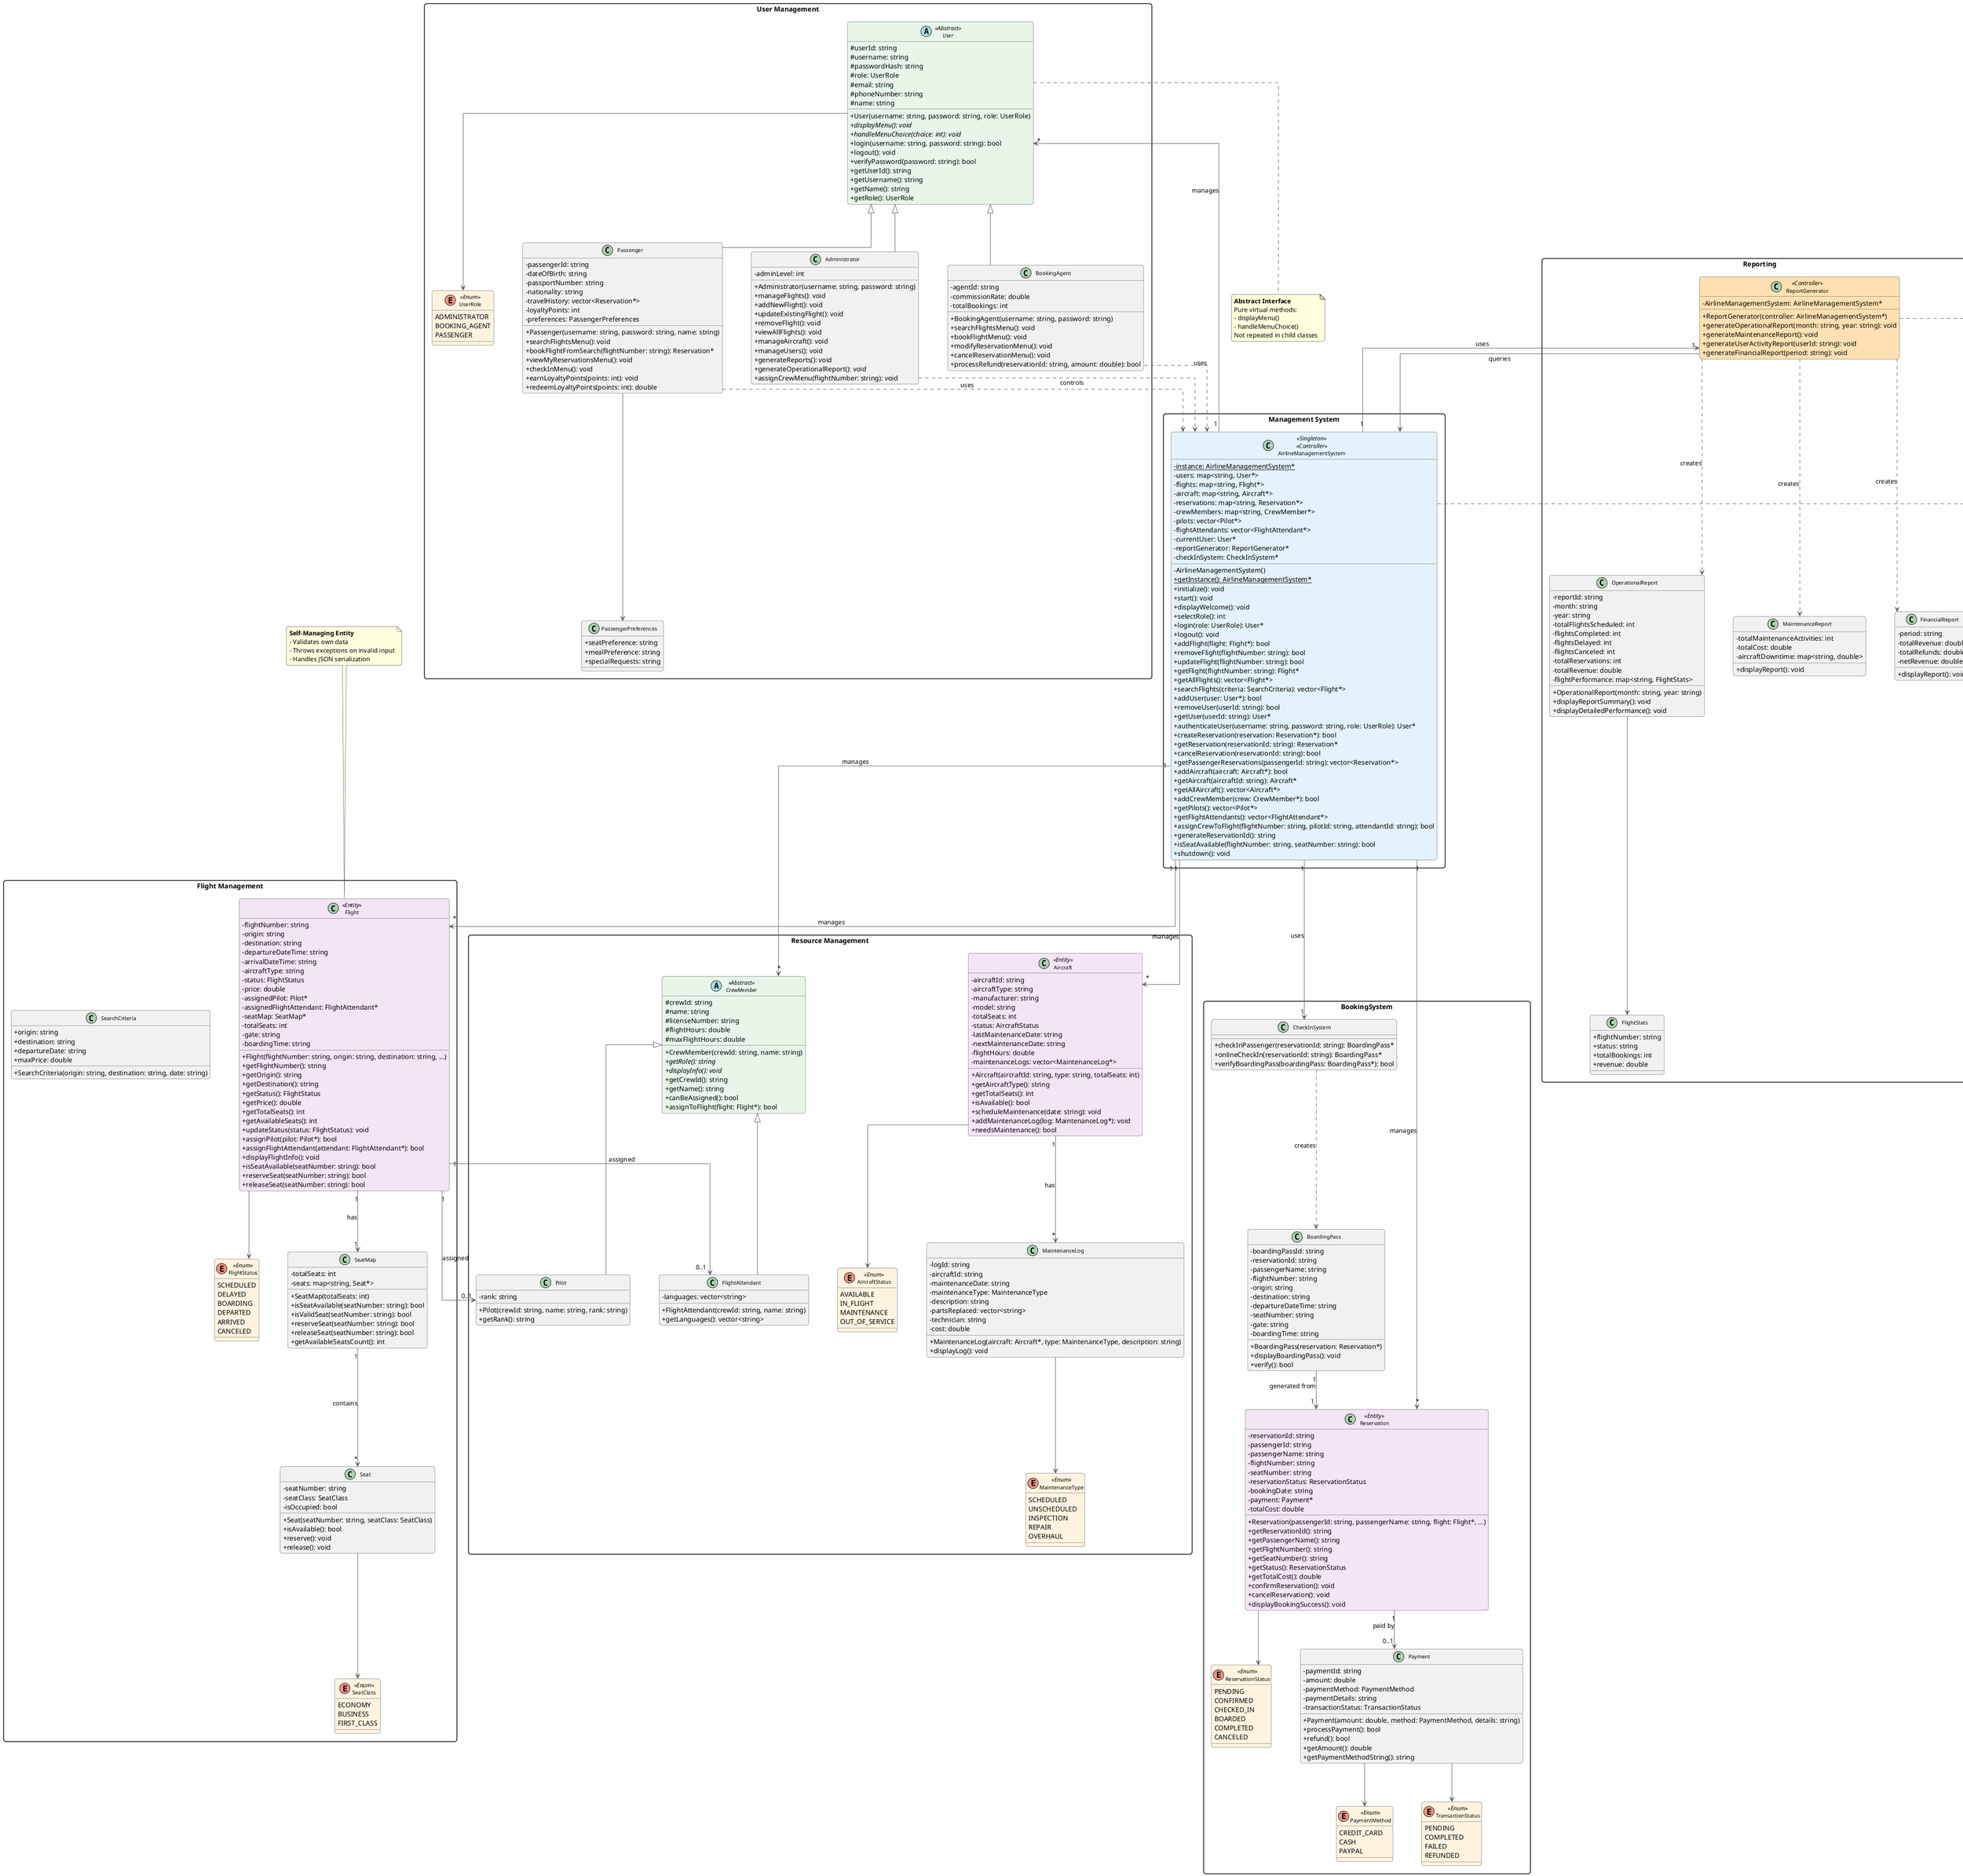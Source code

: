 @startuml Airline_Management_System

' ==================== Styling Configuration ====================
skinparam classAttributeIconSize 0
skinparam linetype ortho
skinparam backgroundColor #FEFEFE
skinparam roundcorner 10
skinparam shadowing false

' Class styling
skinparam class {
  BackgroundColor<<Abstract>> #E8F5E9
  BackgroundColor<<Enum>> #FFF3E0
  BackgroundColor<<Singleton>> #E3F2FD
  BackgroundColor<<Entity>> #F3E5F5
  BackgroundColor<<Controller>> #FFE0B2
  BackgroundColor<<Utility>> #E0F2F1
  BorderColor #424242
  ArrowColor #616161
  FontName Arial
  FontSize 11
}

' Tighter layout
skinparam nodesep 60
skinparam ranksep 80
skinparam packageStyle rectangle

' ==================== User Management (Top Left) ====================

package "User Management" {
  enum UserRole <<Enum>> {
    ADMINISTRATOR
    BOOKING_AGENT
    PASSENGER
  }

  abstract class User <<Abstract>> {
    # userId: string
    # username: string
    # passwordHash: string
    # role: UserRole
    # email: string
    # phoneNumber: string
    # name: string
    + User(username: string, password: string, role: UserRole)
    + {abstract} displayMenu(): void
    + {abstract} handleMenuChoice(choice: int): void
    + login(username: string, password: string): bool
    + logout(): void
    + verifyPassword(password: string): bool
    + getUserId(): string
    + getUsername(): string
    + getName(): string
    + getRole(): UserRole
  }

  class Administrator {
    - adminLevel: int
    + Administrator(username: string, password: string)
    + manageFlights(): void
    + addNewFlight(): void
    + updateExistingFlight(): void
    + removeFlight(): void
    + viewAllFlights(): void
    + manageAircraft(): void
    + manageUsers(): void
    + generateReports(): void
    + generateOperationalReport(): void
    + assignCrewMenu(flightNumber: string): void
  }

  class BookingAgent {
    - agentId: string
    - commissionRate: double
    - totalBookings: int
    + BookingAgent(username: string, password: string)
    + searchFlightsMenu(): void
    + bookFlightMenu(): void
    + modifyReservationMenu(): void
    + cancelReservationMenu(): void
    + processRefund(reservationId: string, amount: double): bool
  }

  class Passenger {
    - passengerId: string
    - dateOfBirth: string
    - passportNumber: string
    - nationality: string
    - travelHistory: vector<Reservation*>
    - loyaltyPoints: int
    - preferences: PassengerPreferences
    + Passenger(username: string, password: string, name: string)
    + searchFlightsMenu(): void
    + bookFlightFromSearch(flightNumber: string): Reservation*
    + viewMyReservationsMenu(): void
    + checkInMenu(): void
    + earnLoyaltyPoints(points: int): void
    + redeemLoyaltyPoints(points: int): double
  }

  class PassengerPreferences {
    + seatPreference: string
    + mealPreference: string
    + specialRequests: string
  }
  
  User <|-- Administrator
  User <|-- BookingAgent
  User <|-- Passenger
  User --> UserRole
  Passenger --> PassengerPreferences
}

' ==================== Management System (Top Center) ====================

package "Management System" {
  class AirlineManagementSystem <<Singleton>> <<Controller>> {
    - {static} instance: AirlineManagementSystem*
    - users: map<string, User*>
    - flights: map<string, Flight*>
    - aircraft: map<string, Aircraft*>
    - reservations: map<string, Reservation*>
    - crewMembers: map<string, CrewMember*>
    - pilots: vector<Pilot*>
    - flightAttendants: vector<FlightAttendant*>
    - currentUser: User*
    - reportGenerator: ReportGenerator*
    - checkInSystem: CheckInSystem*
    - AirlineManagementSystem()
    + {static} getInstance(): AirlineManagementSystem*
    + initialize(): void
    + start(): void
    + displayWelcome(): void
    + selectRole(): int
    + login(role: UserRole): User*
    + logout(): void
    + addFlight(flight: Flight*): bool
    + removeFlight(flightNumber: string): bool
    + updateFlight(flightNumber: string): bool
    + getFlight(flightNumber: string): Flight*
    + getAllFlights(): vector<Flight*>
    + searchFlights(criteria: SearchCriteria): vector<Flight*>
    + addUser(user: User*): bool
    + removeUser(userId: string): bool
    + getUser(userId: string): User*
    + authenticateUser(username: string, password: string, role: UserRole): User*
    + createReservation(reservation: Reservation*): bool
    + getReservation(reservationId: string): Reservation*
    + cancelReservation(reservationId: string): bool
    + getPassengerReservations(passengerId: string): vector<Reservation*>
    + addAircraft(aircraft: Aircraft*): bool
    + getAircraft(aircraftId: string): Aircraft*
    + getAllAircraft(): vector<Aircraft*>
    + addCrewMember(crew: CrewMember*): bool
    + getPilots(): vector<Pilot*>
    + getFlightAttendants(): vector<FlightAttendant*>
    + assignCrewToFlight(flightNumber: string, pilotId: string, attendantId: string): bool
    + generateReservationId(): string
    + isSeatAvailable(flightNumber: string, seatNumber: string): bool
    + shutdown(): void
  }
}

' ==================== BookingSystem (Top Right) ====================

package "BookingSystem" {
  enum ReservationStatus <<Enum>> {
    PENDING
    CONFIRMED
    CHECKED_IN
    BOARDED
    COMPLETED
    CANCELED
  }

  class Reservation <<Entity>> {
    - reservationId: string
    - passengerId: string
    - passengerName: string
    - flightNumber: string
    - seatNumber: string
    - reservationStatus: ReservationStatus
    - bookingDate: string
    - payment: Payment*
    - totalCost: double
    + Reservation(passengerId: string, passengerName: string, flight: Flight*, ...)
    + getReservationId(): string
    + getPassengerName(): string
    + getFlightNumber(): string
    + getSeatNumber(): string
    + getStatus(): ReservationStatus
    + getTotalCost(): double
    + confirmReservation(): void
    + cancelReservation(): void
    + displayBookingSuccess(): void
  }

  enum PaymentMethod <<Enum>> {
    CREDIT_CARD
    CASH
    PAYPAL
  }

  enum TransactionStatus <<Enum>> {
    PENDING
    COMPLETED
    FAILED
    REFUNDED
  }

  class Payment {
    - paymentId: string
    - amount: double
    - paymentMethod: PaymentMethod
    - paymentDetails: string
    - transactionStatus: TransactionStatus
    + Payment(amount: double, method: PaymentMethod, details: string)
    + processPayment(): bool
    + refund(): bool
    + getAmount(): double
    + getPaymentMethodString(): string
  }

  class BoardingPass {
    - boardingPassId: string
    - reservationId: string
    - passengerName: string
    - flightNumber: string
    - origin: string
    - destination: string
    - departureDateTime: string
    - seatNumber: string
    - gate: string
    - boardingTime: string
    + BoardingPass(reservation: Reservation*)
    + displayBoardingPass(): void
    + verify(): bool
  }

  class CheckInSystem {
    + checkInPassenger(reservationId: string): BoardingPass*
    + onlineCheckIn(reservationId: string): BoardingPass*
    + verifyBoardingPass(boardingPass: BoardingPass*): bool
  }
  
  Reservation --> ReservationStatus
  Reservation "1" --> "0..1" Payment : paid by
  Payment --> PaymentMethod
  Payment --> TransactionStatus
  BoardingPass "1" --> "1" Reservation : generated from
  CheckInSystem ..> BoardingPass : creates
}

' ==================== Reporting (Bottom Left) ====================

package "Reporting" {
  class ReportGenerator <<Controller>> {
    - AirlineManagementSystem: AirlineManagementSystem*
    + ReportGenerator(controller: AirlineManagementSystem*)
    + generateOperationalReport(month: string, year: string): void
    + generateMaintenanceReport(): void
    + generateUserActivityReport(userId: string): void
    + generateFinancialReport(period: string): void
  }

  class OperationalReport {
    - reportId: string
    - month: string
    - year: string
    - totalFlightsScheduled: int
    - flightsCompleted: int
    - flightsDelayed: int
    - flightsCanceled: int
    - totalReservations: int
    - totalRevenue: double
    - flightPerformance: map<string, FlightStats>
    + OperationalReport(month: string, year: string)
    + displayReportSummary(): void
    + displayDetailedPerformance(): void
  }

  class FlightStats {
    + flightNumber: string
    + status: string
    + totalBookings: int
    + revenue: double
  }

  class MaintenanceReport {
    - totalMaintenanceActivities: int
    - totalCost: double
    - aircraftDowntime: map<string, double>
    + displayReport(): void
  }

  class FinancialReport {
    - period: string
    - totalRevenue: double
    - totalRefunds: double
    - netRevenue: double
    + displayReport(): void
  }
  
  ReportGenerator ..> OperationalReport : creates
  ReportGenerator ..> MaintenanceReport : creates
  ReportGenerator ..> FinancialReport : creates
  OperationalReport --> FlightStats
}

' ==================== Flight Management (Bottom Center) ====================

package "Flight Management" {
  enum FlightStatus <<Enum>> {
    SCHEDULED
    DELAYED
    BOARDING
    DEPARTED
    ARRIVED
    CANCELED
  }

  class Flight <<Entity>> {
    - flightNumber: string
    - origin: string
    - destination: string
    - departureDateTime: string
    - arrivalDateTime: string
    - aircraftType: string
    - status: FlightStatus
    - price: double
    - assignedPilot: Pilot*
    - assignedFlightAttendant: FlightAttendant*
    - seatMap: SeatMap*
    - totalSeats: int
    - gate: string
    - boardingTime: string
    + Flight(flightNumber: string, origin: string, destination: string, ...)
    + getFlightNumber(): string
    + getOrigin(): string
    + getDestination(): string
    + getStatus(): FlightStatus
    + getPrice(): double
    + getTotalSeats(): int
    + getAvailableSeats(): int
    + updateStatus(status: FlightStatus): void
    + assignPilot(pilot: Pilot*): bool
    + assignFlightAttendant(attendant: FlightAttendant*): bool
    + displayFlightInfo(): void
    + isSeatAvailable(seatNumber: string): bool
    + reserveSeat(seatNumber: string): bool
    + releaseSeat(seatNumber: string): bool
  }

  class SearchCriteria {
    + origin: string
    + destination: string
    + departureDate: string
    + maxPrice: double
    + SearchCriteria(origin: string, destination: string, date: string)
  }

  class SeatMap {
    - totalSeats: int
    - seats: map<string, Seat*>
    + SeatMap(totalSeats: int)
    + isSeatAvailable(seatNumber: string): bool
    + isValidSeat(seatNumber: string): bool
    + reserveSeat(seatNumber: string): bool
    + releaseSeat(seatNumber: string): bool
    + getAvailableSeatsCount(): int
  }

  class Seat {
    - seatNumber: string
    - seatClass: SeatClass
    - isOccupied: bool
    + Seat(seatNumber: string, seatClass: SeatClass)
    + isAvailable(): bool
    + reserve(): void
    + release(): void
  }

  enum SeatClass <<Enum>> {
    ECONOMY
    BUSINESS
    FIRST_CLASS
  }
  
  Flight --> FlightStatus
  Flight "1" --> "1" SeatMap : has
  SeatMap "1" --> "*" Seat : contains
  Seat --> SeatClass
}

' ==================== Resource Management (Bottom Right) ====================

package "Resource Management" {
  enum AircraftStatus <<Enum>> {
    AVAILABLE
    IN_FLIGHT
    MAINTENANCE
    OUT_OF_SERVICE
  }

  class Aircraft <<Entity>> {
    - aircraftId: string
    - aircraftType: string
    - manufacturer: string
    - model: string
    - totalSeats: int
    - status: AircraftStatus
    - lastMaintenanceDate: string
    - nextMaintenanceDate: string
    - flightHours: double
    - maintenanceLogs: vector<MaintenanceLog*>
    + Aircraft(aircraftId: string, type: string, totalSeats: int)
    + getAircraftType(): string
    + getTotalSeats(): int
    + isAvailable(): bool
    + scheduleMaintenance(date: string): void
    + addMaintenanceLog(log: MaintenanceLog*): void
    + needsMaintenance(): bool
  }

  abstract class CrewMember <<Abstract>> {
    # crewId: string
    # name: string
    # licenseNumber: string
    # flightHours: double
    # maxFlightHours: double
    + CrewMember(crewId: string, name: string)
    + {abstract} getRole(): string
    + {abstract} displayInfo(): void
    + getCrewId(): string
    + getName(): string
    + canBeAssigned(): bool
    + assignToFlight(flight: Flight*): bool
  }

  class Pilot {
    - rank: string
    + Pilot(crewId: string, name: string, rank: string)
    + getRank(): string
  }

  class FlightAttendant {
    - languages: vector<string>
    + FlightAttendant(crewId: string, name: string)
    + getLanguages(): vector<string>
  }

  enum MaintenanceType <<Enum>> {
    SCHEDULED
    UNSCHEDULED
    INSPECTION
    REPAIR
    OVERHAUL
  }

  class MaintenanceLog {
    - logId: string
    - aircraftId: string
    - maintenanceDate: string
    - maintenanceType: MaintenanceType
    - description: string
    - partsReplaced: vector<string>
    - technician: string
    - cost: double
    + MaintenanceLog(aircraft: Aircraft*, type: MaintenanceType, description: string)
    + displayLog(): void
  }
  
  Aircraft --> AircraftStatus
  Aircraft "1" --> "*" MaintenanceLog : has
  CrewMember <|-- Pilot
  CrewMember <|-- FlightAttendant
  MaintenanceLog --> MaintenanceType
}

' ==================== Cross-Package Relationships ====================

' AirlineManagementSystem manages everything
AirlineManagementSystem "1" --> "*" User : manages
AirlineManagementSystem "1" --> "*" Flight : manages
AirlineManagementSystem "1" --> "*" Aircraft : manages
AirlineManagementSystem "1" --> "*" Reservation : manages
AirlineManagementSystem "1" --> "*" CrewMember : manages
AirlineManagementSystem "1" --> "1" ReportGenerator : uses
AirlineManagementSystem "1" --> "1" CheckInSystem : uses

' Flight to Crew
Flight "1" --> "0..1" Pilot : assigned
Flight "1" --> "0..1" FlightAttendant : assigned

' Report relationships
ReportGenerator --> AirlineManagementSystem : queries

' User actions through AirlineManagementSystem
Administrator ..> AirlineManagementSystem : controls
BookingAgent ..> AirlineManagementSystem : uses
Passenger ..> AirlineManagementSystem : uses

note right of AirlineManagementSystem
  **Singleton Pattern**
  Central orchestrator for all operations
  Handles all menu flows and business logic
  Data automatically persisted on changes
  using nlohmann JSON library
end note

note bottom of User
  **Abstract Interface**
  Pure virtual methods:
  - displayMenu()
  - handleMenuChoice()
  Not repeated in child classes
end note

note top of Flight
  **Self-Managing Entity**
  - Validates own data
  - Throws exceptions on invalid input
  - Handles JSON serialization
end note

note bottom of ReportGenerator
  **Isolated Reporting**
  Minimal coupling with system
  Queries AirlineManagementSystem for data
end note

@enduml